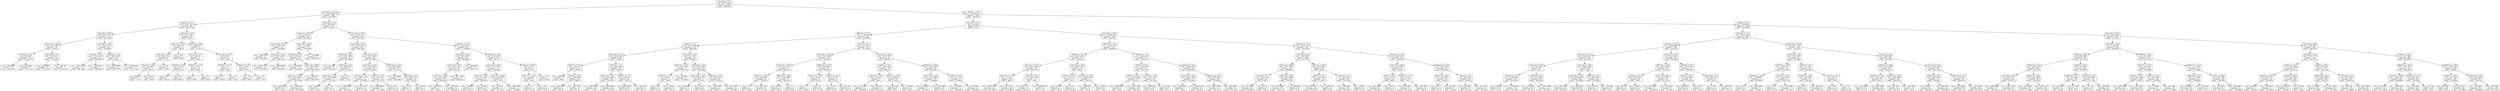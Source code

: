 digraph Tree {
node [shape=box] ;
0 [label="leaders <= 1.5\nmse = 50375.3138\nsamples = 1848\nvalue = 506.4194"] ;
1 [label="write_pct <= 42.5\nmse = 47596.4657\nsamples = 264\nvalue = 903.7045"] ;
0 -> 1 [labeldistance=2.5, labelangle=45, headlabel="True"] ;
2 [label="followers <= 2.0\nmse = 39227.8232\nsamples = 88\nvalue = 1045.0795"] ;
1 -> 2 ;
3 [label="write_pct <= 25.0\nmse = 23776.3733\nsamples = 72\nvalue = 1110.7083"] ;
2 -> 3 ;
4 [label="write_pct <= 15.0\nmse = 2580.3542\nsamples = 36\nvalue = 1168.75"] ;
3 -> 4 ;
5 [label="followers <= 0.5\nmse = 461.8673\nsamples = 18\nvalue = 1184.2778"] ;
4 -> 5 ;
6 [label="mse = 229.9008\nsamples = 11\nvalue = 1192.9091"] ;
5 -> 6 ;
7 [label="mse = 525.3469\nsamples = 7\nvalue = 1170.7143"] ;
5 -> 7 ;
8 [label="followers <= 0.5\nmse = 4216.6173\nsamples = 18\nvalue = 1153.2222"] ;
4 -> 8 ;
9 [label="mse = 6059.2893\nsamples = 11\nvalue = 1136.7273"] ;
8 -> 9 ;
10 [label="mse = 221.551\nsamples = 7\nvalue = 1179.1429"] ;
8 -> 10 ;
11 [label="write_pct <= 35.0\nmse = 38234.7222\nsamples = 36\nvalue = 1052.6667"] ;
3 -> 11 ;
12 [label="followers <= 0.5\nmse = 57192.5833\nsamples = 18\nvalue = 1008.8333"] ;
11 -> 12 ;
13 [label="mse = 78313.3388\nsamples = 11\nvalue = 961.4545"] ;
12 -> 13 ;
14 [label="mse = 14932.2041\nsamples = 7\nvalue = 1083.2857"] ;
12 -> 14 ;
15 [label="followers <= 0.5\nmse = 15434.1389\nsamples = 18\nvalue = 1096.5"] ;
11 -> 15 ;
16 [label="mse = 15706.3802\nsamples = 11\nvalue = 1109.7273"] ;
15 -> 16 ;
17 [label="mse = 14299.3469\nsamples = 7\nvalue = 1075.7143"] ;
15 -> 17 ;
18 [label="followers <= 4.0\nmse = 2157.6875\nsamples = 16\nvalue = 749.75"] ;
2 -> 18 ;
19 [label="write_pct <= 35.0\nmse = 544.9375\nsamples = 8\nvalue = 784.25"] ;
18 -> 19 ;
20 [label="write_pct <= 25.0\nmse = 504.3333\nsamples = 6\nvalue = 777.0"] ;
19 -> 20 ;
21 [label="write_pct <= 15.0\nmse = 505.6875\nsamples = 4\nvalue = 785.75"] ;
20 -> 21 ;
22 [label="mse = 650.25\nsamples = 2\nvalue = 777.5"] ;
21 -> 22 ;
23 [label="mse = 225.0\nsamples = 2\nvalue = 794.0"] ;
21 -> 23 ;
24 [label="mse = 42.25\nsamples = 2\nvalue = 759.5"] ;
20 -> 24 ;
25 [label="mse = 36.0\nsamples = 2\nvalue = 806.0"] ;
19 -> 25 ;
26 [label="write_pct <= 25.0\nmse = 1389.9375\nsamples = 8\nvalue = 715.25"] ;
18 -> 26 ;
27 [label="write_pct <= 15.0\nmse = 205.25\nsamples = 4\nvalue = 684.5"] ;
26 -> 27 ;
28 [label="followers <= 6.0\nmse = 110.25\nsamples = 2\nvalue = 672.5"] ;
27 -> 28 ;
29 [label="mse = 0.0\nsamples = 1\nvalue = 683.0"] ;
28 -> 29 ;
30 [label="mse = 0.0\nsamples = 1\nvalue = 662.0"] ;
28 -> 30 ;
31 [label="followers <= 6.0\nmse = 12.25\nsamples = 2\nvalue = 696.5"] ;
27 -> 31 ;
32 [label="mse = 0.0\nsamples = 1\nvalue = 700.0"] ;
31 -> 32 ;
33 [label="mse = 0.0\nsamples = 1\nvalue = 693.0"] ;
31 -> 33 ;
34 [label="write_pct <= 35.0\nmse = 683.5\nsamples = 4\nvalue = 746.0"] ;
26 -> 34 ;
35 [label="followers <= 6.0\nmse = 1.0\nsamples = 2\nvalue = 725.0"] ;
34 -> 35 ;
36 [label="mse = 0.0\nsamples = 1\nvalue = 726.0"] ;
35 -> 36 ;
37 [label="mse = 0.0\nsamples = 1\nvalue = 724.0"] ;
35 -> 37 ;
38 [label="followers <= 6.0\nmse = 484.0\nsamples = 2\nvalue = 767.0"] ;
34 -> 38 ;
39 [label="mse = 0.0\nsamples = 1\nvalue = 789.0"] ;
38 -> 39 ;
40 [label="mse = 0.0\nsamples = 1\nvalue = 745.0"] ;
38 -> 40 ;
41 [label="followers <= 0.5\nmse = 36790.619\nsamples = 176\nvalue = 833.017"] ;
1 -> 41 ;
42 [label="write_pct <= 57.5\nmse = 41385.16\nsamples = 88\nvalue = 932.1023"] ;
41 -> 42 ;
43 [label="write_pct <= 47.5\nmse = 51686.7346\nsamples = 33\nvalue = 762.8485"] ;
42 -> 43 ;
44 [label="mse = 3683.6033\nsamples = 11\nvalue = 967.8182"] ;
43 -> 44 ;
45 [label="write_pct <= 52.5\nmse = 44178.8678\nsamples = 22\nvalue = 660.3636"] ;
43 -> 45 ;
46 [label="mse = 44491.2397\nsamples = 11\nvalue = 664.8182"] ;
45 -> 46 ;
47 [label="mse = 43826.8099\nsamples = 11\nvalue = 655.9091"] ;
45 -> 47 ;
48 [label="write_pct <= 95.0\nmse = 7703.2443\nsamples = 55\nvalue = 1033.6545"] ;
42 -> 48 ;
49 [label="write_pct <= 65.0\nmse = 5448.142\nsamples = 44\nvalue = 1005.75"] ;
48 -> 49 ;
50 [label="mse = 10453.686\nsamples = 11\nvalue = 951.6364"] ;
49 -> 50 ;
51 [label="write_pct <= 85.0\nmse = 2478.1671\nsamples = 33\nvalue = 1023.7879"] ;
49 -> 51 ;
52 [label="write_pct <= 75.0\nmse = 2548.7624\nsamples = 22\nvalue = 1007.3182"] ;
51 -> 52 ;
53 [label="mse = 4396.1818\nsamples = 11\nvalue = 1019.0"] ;
52 -> 53 ;
54 [label="mse = 428.4132\nsamples = 11\nvalue = 995.6364"] ;
52 -> 54 ;
55 [label="mse = 709.4711\nsamples = 11\nvalue = 1056.7273"] ;
51 -> 55 ;
56 [label="mse = 1150.3802\nsamples = 11\nvalue = 1145.2727"] ;
48 -> 56 ;
57 [label="write_pct <= 65.0\nmse = 12560.3135\nsamples = 88\nvalue = 733.9318"] ;
41 -> 57 ;
58 [label="write_pct <= 47.5\nmse = 13799.0718\nsamples = 44\nvalue = 689.7955"] ;
57 -> 58 ;
59 [label="followers <= 2.0\nmse = 2727.9008\nsamples = 11\nvalue = 807.0909"] ;
58 -> 59 ;
60 [label="mse = 62.2449\nsamples = 7\nvalue = 843.5714"] ;
59 -> 60 ;
61 [label="followers <= 6.0\nmse = 988.1875\nsamples = 4\nvalue = 743.25"] ;
59 -> 61 ;
62 [label="followers <= 4.0\nmse = 1250.8889\nsamples = 3\nvalue = 747.3333"] ;
61 -> 62 ;
63 [label="mse = 1806.25\nsamples = 2\nvalue = 742.5"] ;
62 -> 63 ;
64 [label="mse = 0.0\nsamples = 1\nvalue = 757.0"] ;
62 -> 64 ;
65 [label="mse = 0.0\nsamples = 1\nvalue = 731.0"] ;
61 -> 65 ;
66 [label="write_pct <= 57.5\nmse = 11374.6961\nsamples = 33\nvalue = 650.697"] ;
58 -> 66 ;
67 [label="write_pct <= 52.5\nmse = 11385.8533\nsamples = 22\nvalue = 617.6818"] ;
66 -> 67 ;
68 [label="followers <= 2.0\nmse = 10097.1736\nsamples = 11\nvalue = 674.0909"] ;
67 -> 68 ;
69 [label="mse = 13849.9184\nsamples = 7\nvalue = 647.7143"] ;
68 -> 69 ;
70 [label="mse = 181.6875\nsamples = 4\nvalue = 720.25"] ;
68 -> 70 ;
71 [label="followers <= 2.0\nmse = 6310.562\nsamples = 11\nvalue = 561.2727"] ;
67 -> 71 ;
72 [label="mse = 4998.4082\nsamples = 7\nvalue = 519.1429"] ;
71 -> 72 ;
73 [label="mse = 65.0\nsamples = 4\nvalue = 635.0"] ;
71 -> 73 ;
74 [label="followers <= 2.0\nmse = 4812.3802\nsamples = 11\nvalue = 716.7273"] ;
66 -> 74 ;
75 [label="mse = 2859.9592\nsamples = 7\nvalue = 752.4286"] ;
74 -> 75 ;
76 [label="followers <= 4.0\nmse = 2095.1875\nsamples = 4\nvalue = 654.25"] ;
74 -> 76 ;
77 [label="mse = 6.25\nsamples = 2\nvalue = 611.5"] ;
76 -> 77 ;
78 [label="mse = 529.0\nsamples = 2\nvalue = 697.0"] ;
76 -> 78 ;
79 [label="followers <= 2.0\nmse = 7425.5181\nsamples = 44\nvalue = 778.0682"] ;
57 -> 79 ;
80 [label="write_pct <= 95.0\nmse = 2476.2487\nsamples = 28\nvalue = 829.9643"] ;
79 -> 80 ;
81 [label="write_pct <= 85.0\nmse = 3118.3311\nsamples = 21\nvalue = 833.381"] ;
80 -> 81 ;
82 [label="write_pct <= 75.0\nmse = 2757.0867\nsamples = 14\nvalue = 834.6429"] ;
81 -> 82 ;
83 [label="mse = 3630.5714\nsamples = 7\nvalue = 834.0"] ;
82 -> 83 ;
84 [label="mse = 1882.7755\nsamples = 7\nvalue = 835.2857"] ;
82 -> 84 ;
85 [label="mse = 3831.2653\nsamples = 7\nvalue = 830.8571"] ;
81 -> 85 ;
86 [label="mse = 409.9184\nsamples = 7\nvalue = 819.7143"] ;
80 -> 86 ;
87 [label="followers <= 6.0\nmse = 3125.6875\nsamples = 16\nvalue = 687.25"] ;
79 -> 87 ;
88 [label="write_pct <= 85.0\nmse = 1913.9722\nsamples = 12\nvalue = 710.1667"] ;
87 -> 88 ;
89 [label="followers <= 4.0\nmse = 712.1389\nsamples = 6\nvalue = 680.8333"] ;
88 -> 89 ;
90 [label="mse = 93.6875\nsamples = 4\nvalue = 693.25"] ;
89 -> 90 ;
91 [label="mse = 1024.0\nsamples = 2\nvalue = 656.0"] ;
89 -> 91 ;
92 [label="write_pct <= 95.0\nmse = 1394.9167\nsamples = 6\nvalue = 739.5"] ;
88 -> 92 ;
93 [label="mse = 28.2222\nsamples = 3\nvalue = 760.3333"] ;
92 -> 93 ;
94 [label="mse = 1893.5556\nsamples = 3\nvalue = 718.6667"] ;
92 -> 94 ;
95 [label="write_pct <= 95.0\nmse = 458.75\nsamples = 4\nvalue = 618.5"] ;
87 -> 95 ;
96 [label="write_pct <= 75.0\nmse = 82.6667\nsamples = 3\nvalue = 630.0"] ;
95 -> 96 ;
97 [label="mse = 0.0\nsamples = 1\nvalue = 618.0"] ;
96 -> 97 ;
98 [label="mse = 16.0\nsamples = 2\nvalue = 636.0"] ;
96 -> 98 ;
99 [label="mse = 0.0\nsamples = 1\nvalue = 584.0"] ;
95 -> 99 ;
100 [label="leaders <= 4.5\nmse = 20148.2174\nsamples = 1584\nvalue = 440.2052"] ;
0 -> 100 [labeldistance=2.5, labelangle=-45, headlabel="False"] ;
101 [label="write_pct <= 47.5\nmse = 20418.0\nsamples = 456\nvalue = 578.0"] ;
100 -> 101 ;
102 [label="followers <= 7.0\nmse = 11309.382\nsamples = 190\nvalue = 639.0474"] ;
101 -> 102 ;
103 [label="leaders <= 3.5\nmse = 6315.6304\nsamples = 135\nvalue = 686.9185"] ;
102 -> 103 ;
104 [label="write_pct <= 15.0\nmse = 4496.7504\nsamples = 100\nvalue = 708.64"] ;
103 -> 104 ;
105 [label="followers <= 0.5\nmse = 2841.79\nsamples = 20\nvalue = 654.9"] ;
104 -> 105 ;
106 [label="mse = 1690.25\nsamples = 4\nvalue = 609.5"] ;
105 -> 106 ;
107 [label="leaders <= 2.5\nmse = 2485.5625\nsamples = 16\nvalue = 666.25"] ;
105 -> 107 ;
108 [label="mse = 1561.1875\nsamples = 8\nvalue = 699.25"] ;
107 -> 108 ;
109 [label="mse = 1231.9375\nsamples = 8\nvalue = 633.25"] ;
107 -> 109 ;
110 [label="leaders <= 2.5\nmse = 4007.9944\nsamples = 80\nvalue = 722.075"] ;
104 -> 110 ;
111 [label="write_pct <= 35.0\nmse = 4579.2066\nsamples = 48\nvalue = 736.2917"] ;
110 -> 111 ;
112 [label="mse = 3915.5677\nsamples = 24\nvalue = 717.625"] ;
111 -> 112 ;
113 [label="mse = 4545.9566\nsamples = 24\nvalue = 754.9583"] ;
111 -> 113 ;
114 [label="followers <= 4.0\nmse = 2393.25\nsamples = 32\nvalue = 700.75"] ;
110 -> 114 ;
115 [label="mse = 2939.0208\nsamples = 24\nvalue = 706.75"] ;
114 -> 115 ;
116 [label="mse = 323.9375\nsamples = 8\nvalue = 682.75"] ;
114 -> 116 ;
117 [label="write_pct <= 15.0\nmse = 6312.751\nsamples = 35\nvalue = 624.8571"] ;
103 -> 117 ;
118 [label="followers <= 3.0\nmse = 355.3469\nsamples = 7\nvalue = 506.7143"] ;
117 -> 118 ;
119 [label="followers <= 1.0\nmse = 442.25\nsamples = 4\nvalue = 498.5"] ;
118 -> 119 ;
120 [label="mse = 0.25\nsamples = 2\nvalue = 515.5"] ;
119 -> 120 ;
121 [label="mse = 306.25\nsamples = 2\nvalue = 481.5"] ;
119 -> 121 ;
122 [label="mse = 29.5556\nsamples = 3\nvalue = 517.6667"] ;
118 -> 122 ;
123 [label="followers <= 1.0\nmse = 3440.3099\nsamples = 28\nvalue = 654.3929"] ;
117 -> 123 ;
124 [label="write_pct <= 42.5\nmse = 3836.1875\nsamples = 8\nvalue = 591.25"] ;
123 -> 124 ;
125 [label="mse = 1224.6667\nsamples = 6\nvalue = 622.0"] ;
124 -> 125 ;
126 [label="mse = 324.0\nsamples = 2\nvalue = 499.0"] ;
124 -> 126 ;
127 [label="followers <= 3.0\nmse = 1049.2275\nsamples = 20\nvalue = 679.65"] ;
123 -> 127 ;
128 [label="mse = 1162.3594\nsamples = 8\nvalue = 696.875"] ;
127 -> 128 ;
129 [label="mse = 644.1389\nsamples = 12\nvalue = 668.1667"] ;
127 -> 129 ;
130 [label="leaders <= 2.5\nmse = 4135.1207\nsamples = 55\nvalue = 521.5455"] ;
102 -> 130 ;
131 [label="write_pct <= 35.0\nmse = 1328.7289\nsamples = 15\nvalue = 584.2667"] ;
130 -> 131 ;
132 [label="write_pct <= 25.0\nmse = 913.3333\nsamples = 9\nvalue = 568.3333"] ;
131 -> 132 ;
133 [label="followers <= 12.0\nmse = 309.8056\nsamples = 6\nvalue = 579.8333"] ;
132 -> 133 ;
134 [label="mse = 4.0\nsamples = 2\nvalue = 595.0"] ;
133 -> 134 ;
135 [label="mse = 290.1875\nsamples = 4\nvalue = 572.25"] ;
133 -> 135 ;
136 [label="followers <= 16.0\nmse = 1326.8889\nsamples = 3\nvalue = 545.3333"] ;
132 -> 136 ;
137 [label="mse = 380.25\nsamples = 2\nvalue = 568.5"] ;
136 -> 137 ;
138 [label="mse = 0.0\nsamples = 1\nvalue = 499.0"] ;
136 -> 138 ;
139 [label="followers <= 12.0\nmse = 999.8056\nsamples = 6\nvalue = 608.1667"] ;
131 -> 139 ;
140 [label="write_pct <= 42.5\nmse = 506.25\nsamples = 2\nvalue = 641.5"] ;
139 -> 140 ;
141 [label="mse = 0.0\nsamples = 1\nvalue = 664.0"] ;
140 -> 141 ;
142 [label="mse = 0.0\nsamples = 1\nvalue = 619.0"] ;
140 -> 142 ;
143 [label="write_pct <= 42.5\nmse = 413.25\nsamples = 4\nvalue = 591.5"] ;
139 -> 143 ;
144 [label="mse = 42.25\nsamples = 2\nvalue = 575.5"] ;
143 -> 144 ;
145 [label="mse = 272.25\nsamples = 2\nvalue = 607.5"] ;
143 -> 145 ;
146 [label="write_pct <= 25.0\nmse = 3159.0744\nsamples = 40\nvalue = 498.025"] ;
130 -> 146 ;
147 [label="leaders <= 3.5\nmse = 2245.3594\nsamples = 16\nvalue = 466.125"] ;
146 -> 147 ;
148 [label="write_pct <= 15.0\nmse = 42.9167\nsamples = 6\nvalue = 486.5"] ;
147 -> 148 ;
149 [label="mse = 21.5556\nsamples = 3\nvalue = 483.6667"] ;
148 -> 149 ;
150 [label="mse = 48.2222\nsamples = 3\nvalue = 489.3333"] ;
148 -> 150 ;
151 [label="write_pct <= 15.0\nmse = 3168.29\nsamples = 10\nvalue = 453.9"] ;
147 -> 151 ;
152 [label="mse = 4422.96\nsamples = 5\nvalue = 468.2"] ;
151 -> 152 ;
153 [label="mse = 1504.64\nsamples = 5\nvalue = 439.6"] ;
151 -> 153 ;
154 [label="followers <= 24.5\nmse = 2637.5399\nsamples = 24\nvalue = 519.2917"] ;
146 -> 154 ;
155 [label="followers <= 8.5\nmse = 2019.2889\nsamples = 15\nvalue = 546.6667"] ;
154 -> 155 ;
156 [label="mse = 512.8889\nsamples = 3\nvalue = 603.3333"] ;
155 -> 156 ;
157 [label="mse = 1392.4167\nsamples = 12\nvalue = 532.5"] ;
155 -> 157 ;
158 [label="leaders <= 3.5\nmse = 337.3333\nsamples = 9\nvalue = 473.6667"] ;
154 -> 158 ;
159 [label="mse = 176.8889\nsamples = 3\nvalue = 495.6667"] ;
158 -> 159 ;
160 [label="mse = 54.5556\nsamples = 6\nvalue = 462.6667"] ;
158 -> 160 ;
161 [label="write_pct <= 65.0\nmse = 22360.7502\nsamples = 266\nvalue = 534.3947"] ;
101 -> 161 ;
162 [label="followers <= 3.5\nmse = 21262.7809\nsamples = 114\nvalue = 448.8684"] ;
161 -> 162 ;
163 [label="leaders <= 3.5\nmse = 24611.1505\nsamples = 57\nvalue = 392.1579"] ;
162 -> 163 ;
164 [label="write_pct <= 57.5\nmse = 22477.8044\nsamples = 45\nvalue = 420.1333"] ;
163 -> 164 ;
165 [label="followers <= 1.5\nmse = 20721.0\nsamples = 30\nvalue = 384.0"] ;
164 -> 165 ;
166 [label="mse = 14016.7222\nsamples = 12\nvalue = 307.6667"] ;
165 -> 166 ;
167 [label="mse = 18716.321\nsamples = 18\nvalue = 434.8889"] ;
165 -> 167 ;
168 [label="leaders <= 2.5\nmse = 18157.7067\nsamples = 15\nvalue = 492.4"] ;
164 -> 168 ;
169 [label="mse = 6233.1111\nsamples = 9\nvalue = 544.3333"] ;
168 -> 169 ;
170 [label="mse = 25930.5833\nsamples = 6\nvalue = 414.5"] ;
168 -> 170 ;
171 [label="write_pct <= 52.5\nmse = 18670.6875\nsamples = 12\nvalue = 287.25"] ;
163 -> 171 ;
172 [label="followers <= 1.0\nmse = 7370.75\nsamples = 4\nvalue = 403.5"] ;
171 -> 172 ;
173 [label="mse = 2401.0\nsamples = 2\nvalue = 325.0"] ;
172 -> 173 ;
174 [label="mse = 16.0\nsamples = 2\nvalue = 482.0"] ;
172 -> 174 ;
175 [label="write_pct <= 57.5\nmse = 14185.1094\nsamples = 8\nvalue = 229.125"] ;
171 -> 175 ;
176 [label="mse = 3250.6875\nsamples = 4\nvalue = 155.25"] ;
175 -> 176 ;
177 [label="mse = 14204.5\nsamples = 4\nvalue = 303.0"] ;
175 -> 177 ;
178 [label="leaders <= 3.5\nmse = 11482.2438\nsamples = 57\nvalue = 505.5789"] ;
162 -> 178 ;
179 [label="leaders <= 2.5\nmse = 7190.9109\nsamples = 33\nvalue = 542.7576"] ;
178 -> 179 ;
180 [label="followers <= 5.0\nmse = 7278.3488\nsamples = 18\nvalue = 565.6111"] ;
179 -> 180 ;
181 [label="mse = 10956.5833\nsamples = 6\nvalue = 510.5"] ;
180 -> 181 ;
182 [label="mse = 3161.3056\nsamples = 12\nvalue = 593.1667"] ;
180 -> 182 ;
183 [label="write_pct <= 57.5\nmse = 5707.1556\nsamples = 15\nvalue = 515.3333"] ;
179 -> 183 ;
184 [label="mse = 6804.24\nsamples = 10\nvalue = 500.4"] ;
183 -> 184 ;
185 [label="mse = 2174.96\nsamples = 5\nvalue = 545.2"] ;
183 -> 185 ;
186 [label="followers <= 6.0\nmse = 12868.9149\nsamples = 24\nvalue = 454.4583"] ;
178 -> 186 ;
187 [label="write_pct <= 52.5\nmse = 23346.2469\nsamples = 9\nvalue = 422.4444"] ;
186 -> 187 ;
188 [label="mse = 3442.6667\nsamples = 3\nvalue = 466.0"] ;
187 -> 188 ;
189 [label="mse = 31875.2222\nsamples = 6\nvalue = 400.6667"] ;
187 -> 189 ;
190 [label="followers <= 23.5\nmse = 5598.6222\nsamples = 15\nvalue = 473.6667"] ;
186 -> 190 ;
191 [label="mse = 7807.5556\nsamples = 9\nvalue = 497.3333"] ;
190 -> 191 ;
192 [label="mse = 184.8056\nsamples = 6\nvalue = 438.1667"] ;
190 -> 192 ;
193 [label="followers <= 7.0\nmse = 13583.6169\nsamples = 152\nvalue = 598.5395"] ;
161 -> 193 ;
194 [label="followers <= 2.5\nmse = 5437.2075\nsamples = 108\nvalue = 657.5741"] ;
193 -> 194 ;
195 [label="write_pct <= 85.0\nmse = 3787.9056\nsamples = 60\nvalue = 698.8333"] ;
194 -> 195 ;
196 [label="leaders <= 3.5\nmse = 2624.7567\nsamples = 30\nvalue = 658.1"] ;
195 -> 196 ;
197 [label="mse = 876.4236\nsamples = 22\nvalue = 683.4091"] ;
196 -> 197 ;
198 [label="mse = 827.0\nsamples = 8\nvalue = 588.5"] ;
196 -> 198 ;
199 [label="write_pct <= 95.0\nmse = 1632.6456\nsamples = 30\nvalue = 739.5667"] ;
195 -> 199 ;
200 [label="mse = 957.6889\nsamples = 15\nvalue = 718.3333"] ;
199 -> 200 ;
201 [label="mse = 1405.8933\nsamples = 15\nvalue = 760.8"] ;
199 -> 201 ;
202 [label="write_pct <= 85.0\nmse = 2711.0417\nsamples = 48\nvalue = 606.0"] ;
194 -> 202 ;
203 [label="leaders <= 3.5\nmse = 1256.7899\nsamples = 24\nvalue = 573.2917"] ;
202 -> 203 ;
204 [label="mse = 758.7191\nsamples = 18\nvalue = 585.0556"] ;
203 -> 204 ;
205 [label="mse = 1090.3333\nsamples = 6\nvalue = 538.0"] ;
203 -> 205 ;
206 [label="leaders <= 3.5\nmse = 2025.6233\nsamples = 24\nvalue = 638.7083"] ;
202 -> 206 ;
207 [label="mse = 1699.608\nsamples = 18\nvalue = 653.9444"] ;
206 -> 207 ;
208 [label="mse = 218.0\nsamples = 6\nvalue = 593.0"] ;
206 -> 208 ;
209 [label="followers <= 15.0\nmse = 4028.1405\nsamples = 44\nvalue = 453.6364"] ;
193 -> 209 ;
210 [label="write_pct <= 85.0\nmse = 1229.8875\nsamples = 20\nvalue = 510.25"] ;
209 -> 210 ;
211 [label="leaders <= 3.5\nmse = 870.56\nsamples = 10\nvalue = 489.8"] ;
210 -> 211 ;
212 [label="mse = 810.2222\nsamples = 6\nvalue = 504.6667"] ;
211 -> 212 ;
213 [label="mse = 132.25\nsamples = 4\nvalue = 467.5"] ;
211 -> 213 ;
214 [label="followers <= 11.0\nmse = 752.81\nsamples = 10\nvalue = 530.7"] ;
210 -> 214 ;
215 [label="mse = 473.5556\nsamples = 6\nvalue = 547.3333"] ;
214 -> 215 ;
216 [label="mse = 134.1875\nsamples = 4\nvalue = 505.75"] ;
214 -> 216 ;
217 [label="followers <= 24.5\nmse = 1463.3316\nsamples = 24\nvalue = 406.4583"] ;
209 -> 217 ;
218 [label="followers <= 20.0\nmse = 439.1875\nsamples = 12\nvalue = 436.75"] ;
217 -> 218 ;
219 [label="mse = 297.5\nsamples = 8\nvalue = 447.0"] ;
218 -> 219 ;
220 [label="mse = 92.1875\nsamples = 4\nvalue = 416.25"] ;
218 -> 220 ;
221 [label="leaders <= 3.5\nmse = 652.3056\nsamples = 12\nvalue = 376.1667"] ;
217 -> 221 ;
222 [label="mse = 230.6875\nsamples = 4\nvalue = 401.25"] ;
221 -> 222 ;
223 [label="mse = 391.2344\nsamples = 8\nvalue = 363.625"] ;
221 -> 223 ;
224 [label="leaders <= 8.5\nmse = 9260.4255\nsamples = 1128\nvalue = 384.5009"] ;
100 -> 224 ;
225 [label="followers <= 7.5\nmse = 13551.2869\nsamples = 324\nvalue = 442.5123"] ;
224 -> 225 ;
226 [label="write_pct <= 75.0\nmse = 20459.8607\nsamples = 144\nvalue = 478.1875"] ;
225 -> 226 ;
227 [label="write_pct <= 47.5\nmse = 23658.7377\nsamples = 108\nvalue = 452.7222"] ;
226 -> 227 ;
228 [label="write_pct <= 25.0\nmse = 14105.29\nsamples = 60\nvalue = 522.1"] ;
227 -> 228 ;
229 [label="followers <= 3.5\nmse = 17508.0816\nsamples = 24\nvalue = 431.5417"] ;
228 -> 229 ;
230 [label="mse = 6228.0\nsamples = 12\nvalue = 521.0"] ;
229 -> 230 ;
231 [label="mse = 12782.5764\nsamples = 12\nvalue = 342.0833"] ;
229 -> 231 ;
232 [label="leaders <= 6.5\nmse = 2724.7492\nsamples = 36\nvalue = 582.4722"] ;
228 -> 232 ;
233 [label="mse = 1045.276\nsamples = 24\nvalue = 607.125"] ;
232 -> 233 ;
234 [label="mse = 2437.1389\nsamples = 12\nvalue = 533.1667"] ;
232 -> 234 ;
235 [label="write_pct <= 65.0\nmse = 22063.2083\nsamples = 48\nvalue = 366.0"] ;
227 -> 235 ;
236 [label="write_pct <= 52.5\nmse = 22095.4529\nsamples = 36\nvalue = 325.6389"] ;
235 -> 236 ;
237 [label="mse = 3362.2222\nsamples = 12\nvalue = 425.6667"] ;
236 -> 237 ;
238 [label="mse = 23957.901\nsamples = 24\nvalue = 275.625"] ;
236 -> 238 ;
239 [label="followers <= 0.5\nmse = 2418.2431\nsamples = 12\nvalue = 487.0833"] ;
235 -> 239 ;
240 [label="mse = 380.25\nsamples = 2\nvalue = 401.5"] ;
239 -> 240 ;
241 [label="mse = 1067.96\nsamples = 10\nvalue = 504.2"] ;
239 -> 241 ;
242 [label="write_pct <= 95.0\nmse = 3081.4653\nsamples = 36\nvalue = 554.5833"] ;
226 -> 242 ;
243 [label="followers <= 3.5\nmse = 2011.0764\nsamples = 24\nvalue = 531.9167"] ;
242 -> 243 ;
244 [label="leaders <= 5.5\nmse = 2583.9167\nsamples = 12\nvalue = 556.5"] ;
243 -> 244 ;
245 [label="mse = 451.25\nsamples = 4\nvalue = 605.5"] ;
244 -> 245 ;
246 [label="mse = 1849.5\nsamples = 8\nvalue = 532.0"] ;
244 -> 246 ;
247 [label="write_pct <= 85.0\nmse = 229.5556\nsamples = 12\nvalue = 507.3333"] ;
243 -> 247 ;
248 [label="mse = 190.1389\nsamples = 6\nvalue = 498.8333"] ;
247 -> 248 ;
249 [label="mse = 124.4722\nsamples = 6\nvalue = 515.8333"] ;
247 -> 249 ;
250 [label="followers <= 3.5\nmse = 2139.5764\nsamples = 12\nvalue = 599.9167"] ;
242 -> 250 ;
251 [label="leaders <= 6.5\nmse = 953.8056\nsamples = 6\nvalue = 638.8333"] ;
250 -> 251 ;
252 [label="mse = 996.6875\nsamples = 4\nvalue = 650.75"] ;
251 -> 252 ;
253 [label="mse = 16.0\nsamples = 2\nvalue = 615.0"] ;
251 -> 253 ;
254 [label="followers <= 5.0\nmse = 296.3333\nsamples = 6\nvalue = 561.0"] ;
250 -> 254 ;
255 [label="mse = 12.25\nsamples = 2\nvalue = 553.5"] ;
254 -> 255 ;
256 [label="mse = 396.1875\nsamples = 4\nvalue = 564.75"] ;
254 -> 256 ;
257 [label="write_pct <= 25.0\nmse = 6191.7159\nsamples = 180\nvalue = 413.9722"] ;
225 -> 257 ;
258 [label="followers <= 18.5\nmse = 4929.7389\nsamples = 30\nvalue = 364.1667"] ;
257 -> 258 ;
259 [label="write_pct <= 15.0\nmse = 3497.6173\nsamples = 18\nvalue = 323.2222"] ;
258 -> 259 ;
260 [label="followers <= 8.5\nmse = 2738.6667\nsamples = 9\nvalue = 356.6667"] ;
259 -> 260 ;
261 [label="mse = 324.0\nsamples = 2\nvalue = 307.0"] ;
260 -> 261 ;
262 [label="mse = 2522.4082\nsamples = 7\nvalue = 370.8571"] ;
260 -> 262 ;
263 [label="followers <= 8.5\nmse = 2019.5062\nsamples = 9\nvalue = 289.7778"] ;
259 -> 263 ;
264 [label="mse = 36.0\nsamples = 2\nvalue = 227.0"] ;
263 -> 264 ;
265 [label="mse = 1138.4898\nsamples = 7\nvalue = 307.7143"] ;
263 -> 265 ;
266 [label="leaders <= 6.5\nmse = 791.2431\nsamples = 12\nvalue = 425.5833"] ;
258 -> 266 ;
267 [label="followers <= 22.0\nmse = 503.3594\nsamples = 8\nvalue = 439.125"] ;
266 -> 267 ;
268 [label="mse = 64.0\nsamples = 2\nvalue = 467.0"] ;
267 -> 268 ;
269 [label="mse = 304.4722\nsamples = 6\nvalue = 429.8333"] ;
267 -> 269 ;
270 [label="write_pct <= 15.0\nmse = 266.75\nsamples = 4\nvalue = 398.5"] ;
266 -> 270 ;
271 [label="mse = 49.0\nsamples = 2\nvalue = 383.0"] ;
270 -> 271 ;
272 [label="mse = 4.0\nsamples = 2\nvalue = 414.0"] ;
270 -> 272 ;
273 [label="write_pct <= 52.5\nmse = 5848.7689\nsamples = 150\nvalue = 423.9333"] ;
257 -> 273 ;
274 [label="followers <= 26.0\nmse = 2614.9789\nsamples = 60\nvalue = 469.2333"] ;
273 -> 274 ;
275 [label="followers <= 11.5\nmse = 1383.1875\nsamples = 44\nvalue = 491.25"] ;
274 -> 275 ;
276 [label="mse = 1072.9275\nsamples = 20\nvalue = 517.15"] ;
275 -> 276 ;
277 [label="mse = 616.8889\nsamples = 24\nvalue = 469.6667"] ;
275 -> 277 ;
278 [label="followers <= 30.0\nmse = 1003.5898\nsamples = 16\nvalue = 408.6875"] ;
274 -> 278 ;
279 [label="mse = 67.1875\nsamples = 4\nvalue = 427.25"] ;
278 -> 279 ;
280 [label="mse = 1162.5833\nsamples = 12\nvalue = 402.5"] ;
278 -> 280 ;
281 [label="write_pct <= 57.5\nmse = 5724.5289\nsamples = 90\nvalue = 393.7333"] ;
273 -> 281 ;
282 [label="followers <= 18.5\nmse = 9893.5822\nsamples = 15\nvalue = 318.8667"] ;
281 -> 282 ;
283 [label="mse = 3980.0\nsamples = 9\nvalue = 249.6667"] ;
282 -> 283 ;
284 [label="mse = 806.5556\nsamples = 6\nvalue = 422.6667"] ;
282 -> 284 ;
285 [label="followers <= 12.5\nmse = 3545.514\nsamples = 75\nvalue = 408.7067"] ;
281 -> 285 ;
286 [label="mse = 2819.5822\nsamples = 30\nvalue = 449.1333"] ;
285 -> 286 ;
287 [label="mse = 2213.5625\nsamples = 45\nvalue = 381.7556"] ;
285 -> 287 ;
288 [label="write_pct <= 47.5\nmse = 5628.5756\nsamples = 804\nvalue = 361.1231"] ;
224 -> 288 ;
289 [label="write_pct <= 25.0\nmse = 5724.1718\nsamples = 335\nvalue = 389.3881"] ;
288 -> 289 ;
290 [label="leaders <= 16.5\nmse = 8980.1891\nsamples = 134\nvalue = 357.3731"] ;
289 -> 290 ;
291 [label="followers <= 9.0\nmse = 3262.3352\nsamples = 66\nvalue = 272.5758"] ;
290 -> 291 ;
292 [label="write_pct <= 15.0\nmse = 3239.3117\nsamples = 18\nvalue = 225.2778"] ;
291 -> 292 ;
293 [label="mse = 2669.9506\nsamples = 9\nvalue = 255.2222"] ;
292 -> 293 ;
294 [label="mse = 2015.3333\nsamples = 9\nvalue = 195.3333"] ;
292 -> 294 ;
295 [label="leaders <= 10.5\nmse = 2117.4648\nsamples = 48\nvalue = 290.3125"] ;
291 -> 295 ;
296 [label="mse = 1432.2296\nsamples = 14\nvalue = 335.6429"] ;
295 -> 296 ;
297 [label="mse = 1205.1107\nsamples = 34\nvalue = 271.6471"] ;
295 -> 297 ;
298 [label="leaders <= 32.5\nmse = 776.9247\nsamples = 68\nvalue = 439.6765"] ;
290 -> 298 ;
299 [label="followers <= 21.0\nmse = 575.6161\nsamples = 56\nvalue = 445.75"] ;
298 -> 299 ;
300 [label="mse = 567.6775\nsamples = 40\nvalue = 452.85"] ;
299 -> 300 ;
301 [label="mse = 154.375\nsamples = 16\nvalue = 428.0"] ;
299 -> 301 ;
302 [label="write_pct <= 15.0\nmse = 740.8889\nsamples = 12\nvalue = 411.3333"] ;
298 -> 302 ;
303 [label="mse = 77.3333\nsamples = 6\nvalue = 433.0"] ;
302 -> 303 ;
304 [label="mse = 465.5556\nsamples = 6\nvalue = 389.6667"] ;
302 -> 304 ;
305 [label="leaders <= 22.0\nmse = 2414.6542\nsamples = 201\nvalue = 410.7313"] ;
289 -> 305 ;
306 [label="followers <= 27.5\nmse = 2242.974\nsamples = 138\nvalue = 425.9348"] ;
305 -> 306 ;
307 [label="leaders <= 10.5\nmse = 2061.1668\nsamples = 114\nvalue = 435.614"] ;
306 -> 307 ;
308 [label="mse = 1976.9796\nsamples = 21\nvalue = 474.8571"] ;
307 -> 308 ;
309 [label="mse = 1653.9066\nsamples = 93\nvalue = 426.7527"] ;
307 -> 309 ;
310 [label="leaders <= 13.0\nmse = 547.7066\nsamples = 24\nvalue = 379.9583"] ;
306 -> 310 ;
311 [label="mse = 73.5802\nsamples = 9\nvalue = 393.4444"] ;
310 -> 311 ;
312 [label="mse = 657.5822\nsamples = 15\nvalue = 371.8667"] ;
310 -> 312 ;
313 [label="followers <= 11.0\nmse = 1175.3243\nsamples = 63\nvalue = 377.4286"] ;
305 -> 313 ;
314 [label="followers <= 5.5\nmse = 733.5556\nsamples = 33\nvalue = 358.6667"] ;
313 -> 314 ;
315 [label="mse = 370.8673\nsamples = 18\nvalue = 346.7222"] ;
314 -> 315 ;
316 [label="mse = 792.1333\nsamples = 15\nvalue = 373.0"] ;
314 -> 316 ;
317 [label="leaders <= 28.5\nmse = 848.1289\nsamples = 30\nvalue = 398.0667"] ;
313 -> 317 ;
318 [label="mse = 293.5374\nsamples = 21\nvalue = 409.7143"] ;
317 -> 318 ;
319 [label="mse = 1086.9877\nsamples = 9\nvalue = 370.8889"] ;
317 -> 319 ;
320 [label="write_pct <= 65.0\nmse = 4582.0404\nsamples = 469\nvalue = 340.9339"] ;
288 -> 320 ;
321 [label="write_pct <= 52.5\nmse = 6535.7774\nsamples = 201\nvalue = 310.7114"] ;
320 -> 321 ;
322 [label="leaders <= 11.5\nmse = 3161.2898\nsamples = 67\nvalue = 347.3134"] ;
321 -> 322 ;
323 [label="followers <= 8.0\nmse = 633.0178\nsamples = 13\nvalue = 393.4615"] ;
322 -> 323 ;
324 [label="mse = 90.6875\nsamples = 4\nvalue = 366.25"] ;
323 -> 324 ;
325 [label="mse = 398.6914\nsamples = 9\nvalue = 405.5556"] ;
323 -> 325 ;
326 [label="leaders <= 40.5\nmse = 3133.8289\nsamples = 54\nvalue = 336.2037"] ;
322 -> 326 ;
327 [label="mse = 2516.0129\nsamples = 52\nvalue = 340.2115"] ;
326 -> 327 ;
328 [label="mse = 7921.0\nsamples = 2\nvalue = 232.0"] ;
326 -> 328 ;
329 [label="leaders <= 19.0\nmse = 7218.242\nsamples = 134\nvalue = 292.4104"] ;
321 -> 329 ;
330 [label="followers <= 25.0\nmse = 7449.0844\nsamples = 80\nvalue = 258.375"] ;
329 -> 330 ;
331 [label="mse = 7312.866\nsamples = 62\nvalue = 237.8548"] ;
330 -> 331 ;
332 [label="mse = 1472.1636\nsamples = 18\nvalue = 329.0556"] ;
330 -> 332 ;
333 [label="followers <= 5.5\nmse = 2617.6204\nsamples = 54\nvalue = 342.8333"] ;
329 -> 333 ;
334 [label="mse = 964.102\nsamples = 14\nvalue = 291.4286"] ;
333 -> 334 ;
335 [label="mse = 1947.7944\nsamples = 40\nvalue = 360.825"] ;
333 -> 335 ;
336 [label="leaders <= 13.5\nmse = 1917.904\nsamples = 268\nvalue = 363.6007"] ;
320 -> 336 ;
337 [label="followers <= 11.5\nmse = 2383.7623\nsamples = 84\nvalue = 395.3929"] ;
336 -> 337 ;
338 [label="write_pct <= 85.0\nmse = 1521.9344\nsamples = 36\nvalue = 438.6944"] ;
337 -> 338 ;
339 [label="mse = 714.9136\nsamples = 18\nvalue = 417.4444"] ;
338 -> 339 ;
340 [label="mse = 1425.8302\nsamples = 18\nvalue = 459.9444"] ;
338 -> 340 ;
341 [label="followers <= 21.5\nmse = 569.1597\nsamples = 48\nvalue = 362.9167"] ;
337 -> 341 ;
342 [label="mse = 335.4949\nsamples = 28\nvalue = 374.9286"] ;
341 -> 342 ;
343 [label="mse = 411.49\nsamples = 20\nvalue = 346.1"] ;
341 -> 343 ;
344 [label="followers <= 16.5\nmse = 1033.1555\nsamples = 184\nvalue = 349.087"] ;
336 -> 344 ;
345 [label="leaders <= 25.0\nmse = 1301.5292\nsamples = 104\nvalue = 360.5962"] ;
344 -> 345 ;
346 [label="mse = 907.5567\nsamples = 60\nvalue = 380.9"] ;
345 -> 346 ;
347 [label="mse = 510.0372\nsamples = 44\nvalue = 332.9091"] ;
345 -> 347 ;
348 [label="followers <= 26.5\nmse = 288.2094\nsamples = 80\nvalue = 334.125"] ;
344 -> 348 ;
349 [label="mse = 236.2023\nsamples = 52\nvalue = 340.0962"] ;
348 -> 349 ;
350 [label="mse = 195.6059\nsamples = 28\nvalue = 323.0357"] ;
348 -> 350 ;
}